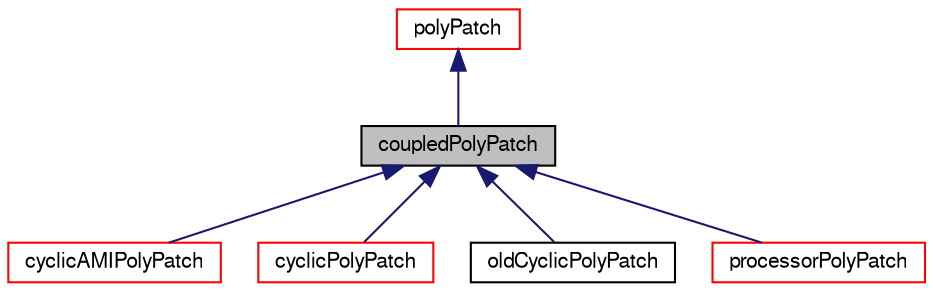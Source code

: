 digraph "coupledPolyPatch"
{
  bgcolor="transparent";
  edge [fontname="FreeSans",fontsize="10",labelfontname="FreeSans",labelfontsize="10"];
  node [fontname="FreeSans",fontsize="10",shape=record];
  Node0 [label="coupledPolyPatch",height=0.2,width=0.4,color="black", fillcolor="grey75", style="filled", fontcolor="black"];
  Node1 -> Node0 [dir="back",color="midnightblue",fontsize="10",style="solid",fontname="FreeSans"];
  Node1 [label="polyPatch",height=0.2,width=0.4,color="red",URL="$a27478.html",tooltip="A patch is a list of labels that address the faces in the global face list. "];
  Node0 -> Node6 [dir="back",color="midnightblue",fontsize="10",style="solid",fontname="FreeSans"];
  Node6 [label="cyclicAMIPolyPatch",height=0.2,width=0.4,color="red",URL="$a24946.html",tooltip="Cyclic patch for Arbitrary Mesh Interface (AMI) "];
  Node0 -> Node8 [dir="back",color="midnightblue",fontsize="10",style="solid",fontname="FreeSans"];
  Node8 [label="cyclicPolyPatch",height=0.2,width=0.4,color="red",URL="$a27434.html",tooltip="Cyclic plane patch. "];
  Node0 -> Node11 [dir="back",color="midnightblue",fontsize="10",style="solid",fontname="FreeSans"];
  Node11 [label="oldCyclicPolyPatch",height=0.2,width=0.4,color="black",URL="$a27450.html",tooltip="&#39;old&#39; style cyclic polyPatch with all faces in single patch. Does ordering but cannot be used to run..."];
  Node0 -> Node12 [dir="back",color="midnightblue",fontsize="10",style="solid",fontname="FreeSans"];
  Node12 [label="processorPolyPatch",height=0.2,width=0.4,color="red",URL="$a27454.html",tooltip="Neighbour processor patch. "];
}
